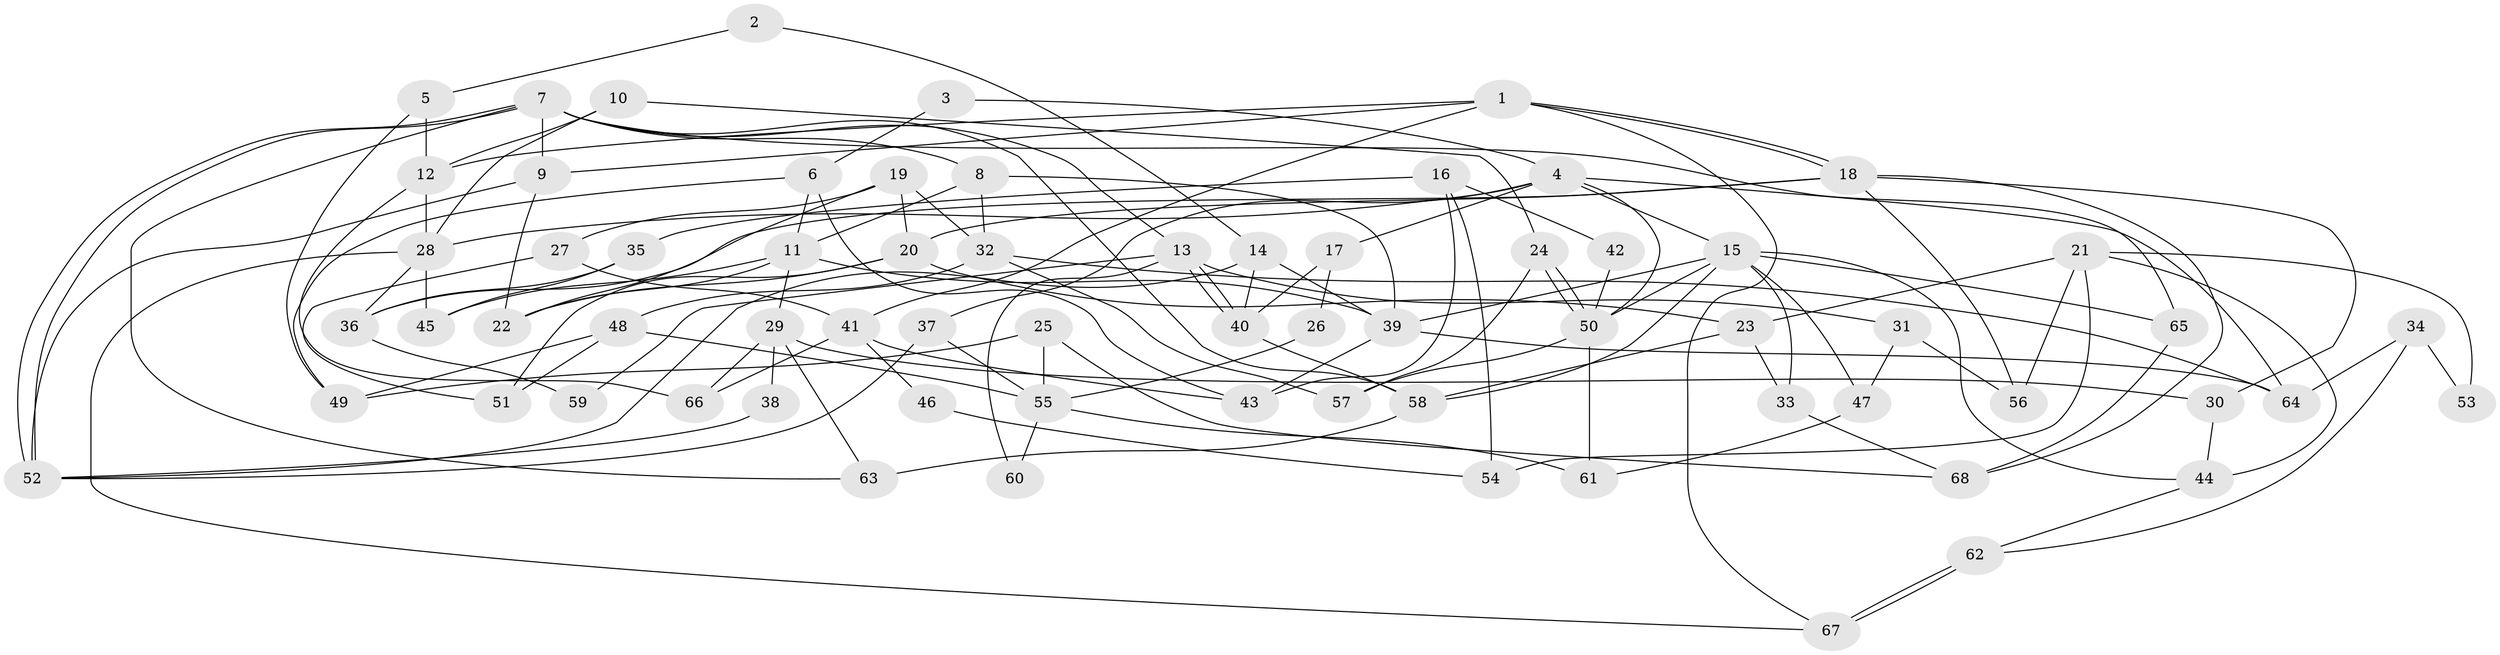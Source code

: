 // Generated by graph-tools (version 1.1) at 2025/15/03/09/25 04:15:07]
// undirected, 68 vertices, 136 edges
graph export_dot {
graph [start="1"]
  node [color=gray90,style=filled];
  1;
  2;
  3;
  4;
  5;
  6;
  7;
  8;
  9;
  10;
  11;
  12;
  13;
  14;
  15;
  16;
  17;
  18;
  19;
  20;
  21;
  22;
  23;
  24;
  25;
  26;
  27;
  28;
  29;
  30;
  31;
  32;
  33;
  34;
  35;
  36;
  37;
  38;
  39;
  40;
  41;
  42;
  43;
  44;
  45;
  46;
  47;
  48;
  49;
  50;
  51;
  52;
  53;
  54;
  55;
  56;
  57;
  58;
  59;
  60;
  61;
  62;
  63;
  64;
  65;
  66;
  67;
  68;
  1 -- 67;
  1 -- 18;
  1 -- 18;
  1 -- 9;
  1 -- 12;
  1 -- 41;
  2 -- 14;
  2 -- 5;
  3 -- 6;
  3 -- 4;
  4 -- 15;
  4 -- 50;
  4 -- 17;
  4 -- 28;
  4 -- 37;
  4 -- 64;
  5 -- 12;
  5 -- 49;
  6 -- 49;
  6 -- 11;
  6 -- 43;
  7 -- 52;
  7 -- 52;
  7 -- 9;
  7 -- 8;
  7 -- 13;
  7 -- 58;
  7 -- 63;
  7 -- 65;
  8 -- 11;
  8 -- 32;
  8 -- 39;
  9 -- 52;
  9 -- 22;
  10 -- 24;
  10 -- 12;
  10 -- 28;
  11 -- 29;
  11 -- 39;
  11 -- 22;
  11 -- 45;
  12 -- 28;
  12 -- 66;
  13 -- 40;
  13 -- 40;
  13 -- 31;
  13 -- 59;
  13 -- 60;
  14 -- 39;
  14 -- 52;
  14 -- 40;
  15 -- 65;
  15 -- 58;
  15 -- 33;
  15 -- 39;
  15 -- 44;
  15 -- 47;
  15 -- 50;
  16 -- 43;
  16 -- 35;
  16 -- 42;
  16 -- 54;
  17 -- 40;
  17 -- 26;
  18 -- 20;
  18 -- 30;
  18 -- 36;
  18 -- 56;
  18 -- 68;
  19 -- 32;
  19 -- 22;
  19 -- 20;
  19 -- 27;
  20 -- 22;
  20 -- 23;
  20 -- 51;
  21 -- 23;
  21 -- 44;
  21 -- 53;
  21 -- 54;
  21 -- 56;
  23 -- 58;
  23 -- 33;
  24 -- 50;
  24 -- 50;
  24 -- 57;
  25 -- 68;
  25 -- 55;
  25 -- 49;
  26 -- 55;
  27 -- 41;
  27 -- 51;
  28 -- 36;
  28 -- 45;
  28 -- 67;
  29 -- 66;
  29 -- 63;
  29 -- 30;
  29 -- 38;
  30 -- 44;
  31 -- 56;
  31 -- 47;
  32 -- 64;
  32 -- 48;
  32 -- 57;
  33 -- 68;
  34 -- 62;
  34 -- 64;
  34 -- 53;
  35 -- 36;
  35 -- 45;
  36 -- 59;
  37 -- 55;
  37 -- 52;
  38 -- 52;
  39 -- 43;
  39 -- 64;
  40 -- 58;
  41 -- 43;
  41 -- 46;
  41 -- 66;
  42 -- 50;
  44 -- 62;
  46 -- 54;
  47 -- 61;
  48 -- 51;
  48 -- 49;
  48 -- 55;
  50 -- 57;
  50 -- 61;
  55 -- 61;
  55 -- 60;
  58 -- 63;
  62 -- 67;
  62 -- 67;
  65 -- 68;
}

